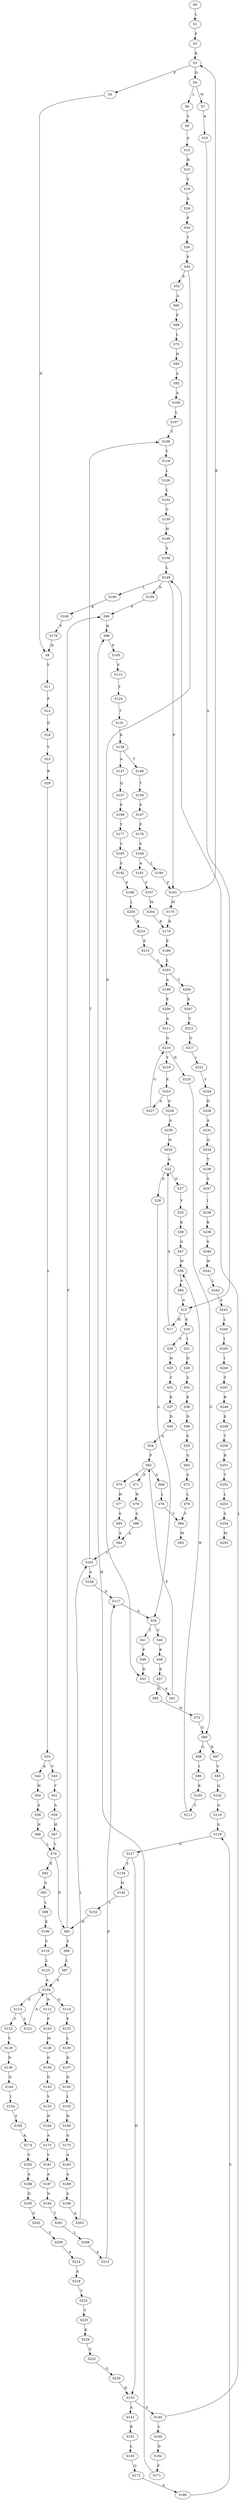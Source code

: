 strict digraph  {
	S0 -> S1 [ label = L ];
	S1 -> S2 [ label = F ];
	S2 -> S3 [ label = K ];
	S3 -> S4 [ label = D ];
	S3 -> S5 [ label = F ];
	S4 -> S6 [ label = L ];
	S4 -> S7 [ label = W ];
	S5 -> S8 [ label = N ];
	S6 -> S9 [ label = S ];
	S7 -> S10 [ label = A ];
	S8 -> S11 [ label = V ];
	S9 -> S12 [ label = A ];
	S10 -> S13 [ label = A ];
	S11 -> S14 [ label = P ];
	S12 -> S15 [ label = H ];
	S13 -> S16 [ label = K ];
	S13 -> S17 [ label = H ];
	S14 -> S18 [ label = D ];
	S15 -> S19 [ label = V ];
	S16 -> S20 [ label = V ];
	S16 -> S21 [ label = I ];
	S17 -> S22 [ label = A ];
	S18 -> S23 [ label = V ];
	S19 -> S24 [ label = A ];
	S20 -> S25 [ label = N ];
	S21 -> S26 [ label = N ];
	S22 -> S27 [ label = G ];
	S22 -> S28 [ label = D ];
	S23 -> S29 [ label = R ];
	S24 -> S30 [ label = P ];
	S25 -> S31 [ label = T ];
	S26 -> S32 [ label = S ];
	S27 -> S33 [ label = V ];
	S28 -> S34 [ label = A ];
	S29 -> S35 [ label = L ];
	S30 -> S36 [ label = T ];
	S31 -> S37 [ label = K ];
	S32 -> S38 [ label = K ];
	S33 -> S39 [ label = K ];
	S34 -> S40 [ label = V ];
	S34 -> S41 [ label = T ];
	S35 -> S42 [ label = K ];
	S35 -> S43 [ label = V ];
	S36 -> S44 [ label = F ];
	S37 -> S45 [ label = D ];
	S38 -> S46 [ label = D ];
	S39 -> S47 [ label = G ];
	S40 -> S48 [ label = K ];
	S41 -> S49 [ label = F ];
	S42 -> S50 [ label = H ];
	S43 -> S51 [ label = Y ];
	S44 -> S52 [ label = E ];
	S44 -> S53 [ label = D ];
	S45 -> S54 [ label = A ];
	S46 -> S55 [ label = E ];
	S47 -> S56 [ label = W ];
	S48 -> S57 [ label = K ];
	S49 -> S53 [ label = D ];
	S50 -> S58 [ label = A ];
	S51 -> S59 [ label = A ];
	S52 -> S60 [ label = A ];
	S53 -> S61 [ label = A ];
	S54 -> S62 [ label = P ];
	S55 -> S63 [ label = G ];
	S56 -> S64 [ label = A ];
	S57 -> S65 [ label = G ];
	S58 -> S66 [ label = H ];
	S59 -> S67 [ label = H ];
	S60 -> S68 [ label = P ];
	S61 -> S62 [ label = P ];
	S62 -> S69 [ label = S ];
	S62 -> S70 [ label = H ];
	S62 -> S71 [ label = F ];
	S63 -> S72 [ label = S ];
	S64 -> S13 [ label = A ];
	S65 -> S73 [ label = H ];
	S66 -> S74 [ label = L ];
	S67 -> S74 [ label = L ];
	S68 -> S75 [ label = L ];
	S69 -> S76 [ label = L ];
	S70 -> S77 [ label = H ];
	S71 -> S78 [ label = H ];
	S72 -> S79 [ label = L ];
	S73 -> S80 [ label = G ];
	S74 -> S81 [ label = D ];
	S74 -> S82 [ label = E ];
	S75 -> S83 [ label = H ];
	S76 -> S84 [ label = V ];
	S77 -> S85 [ label = S ];
	S78 -> S86 [ label = S ];
	S79 -> S84 [ label = V ];
	S80 -> S87 [ label = K ];
	S80 -> S88 [ label = G ];
	S81 -> S89 [ label = S ];
	S81 -> S90 [ label = F ];
	S82 -> S91 [ label = S ];
	S83 -> S92 [ label = A ];
	S84 -> S93 [ label = M ];
	S85 -> S94 [ label = A ];
	S86 -> S94 [ label = A ];
	S87 -> S95 [ label = V ];
	S88 -> S96 [ label = I ];
	S89 -> S97 [ label = L ];
	S90 -> S98 [ label = H ];
	S91 -> S99 [ label = L ];
	S92 -> S100 [ label = A ];
	S94 -> S101 [ label = L ];
	S95 -> S102 [ label = Q ];
	S96 -> S103 [ label = K ];
	S97 -> S104 [ label = A ];
	S98 -> S105 [ label = P ];
	S99 -> S106 [ label = K ];
	S100 -> S107 [ label = L ];
	S101 -> S108 [ label = A ];
	S101 -> S109 [ label = T ];
	S102 -> S110 [ label = A ];
	S103 -> S111 [ label = G ];
	S104 -> S112 [ label = N ];
	S104 -> S113 [ label = S ];
	S104 -> S114 [ label = G ];
	S105 -> S115 [ label = F ];
	S106 -> S116 [ label = S ];
	S107 -> S109 [ label = T ];
	S108 -> S117 [ label = D ];
	S109 -> S118 [ label = V ];
	S110 -> S119 [ label = S ];
	S111 -> S56 [ label = W ];
	S112 -> S120 [ label = P ];
	S113 -> S121 [ label = L ];
	S113 -> S122 [ label = T ];
	S114 -> S123 [ label = P ];
	S115 -> S124 [ label = Y ];
	S116 -> S125 [ label = L ];
	S117 -> S34 [ label = A ];
	S118 -> S126 [ label = L ];
	S119 -> S127 [ label = G ];
	S120 -> S128 [ label = M ];
	S121 -> S104 [ label = A ];
	S122 -> S129 [ label = V ];
	S123 -> S130 [ label = L ];
	S124 -> S131 [ label = T ];
	S125 -> S104 [ label = A ];
	S126 -> S132 [ label = L ];
	S127 -> S133 [ label = H ];
	S127 -> S134 [ label = S ];
	S128 -> S135 [ label = D ];
	S129 -> S136 [ label = N ];
	S130 -> S137 [ label = D ];
	S131 -> S138 [ label = K ];
	S132 -> S139 [ label = C ];
	S133 -> S140 [ label = S ];
	S133 -> S141 [ label = A ];
	S134 -> S142 [ label = H ];
	S135 -> S143 [ label = D ];
	S136 -> S144 [ label = D ];
	S137 -> S145 [ label = D ];
	S138 -> S146 [ label = T ];
	S138 -> S147 [ label = A ];
	S139 -> S148 [ label = H ];
	S140 -> S149 [ label = L ];
	S140 -> S150 [ label = V ];
	S141 -> S151 [ label = R ];
	S142 -> S152 [ label = L ];
	S143 -> S153 [ label = V ];
	S144 -> S154 [ label = I ];
	S145 -> S155 [ label = L ];
	S146 -> S156 [ label = T ];
	S147 -> S157 [ label = Q ];
	S148 -> S158 [ label = S ];
	S149 -> S159 [ label = D ];
	S149 -> S160 [ label = L ];
	S149 -> S161 [ label = F ];
	S150 -> S162 [ label = D ];
	S151 -> S163 [ label = L ];
	S152 -> S81 [ label = D ];
	S153 -> S164 [ label = H ];
	S154 -> S165 [ label = S ];
	S155 -> S166 [ label = H ];
	S156 -> S167 [ label = P ];
	S157 -> S168 [ label = P ];
	S158 -> S149 [ label = L ];
	S159 -> S90 [ label = F ];
	S160 -> S169 [ label = K ];
	S161 -> S170 [ label = M ];
	S161 -> S3 [ label = K ];
	S162 -> S171 [ label = F ];
	S163 -> S172 [ label = Q ];
	S164 -> S173 [ label = A ];
	S165 -> S174 [ label = K ];
	S166 -> S175 [ label = G ];
	S167 -> S176 [ label = F ];
	S168 -> S177 [ label = Y ];
	S169 -> S178 [ label = F ];
	S170 -> S179 [ label = R ];
	S171 -> S98 [ label = H ];
	S172 -> S180 [ label = A ];
	S173 -> S181 [ label = V ];
	S174 -> S182 [ label = V ];
	S175 -> S183 [ label = A ];
	S176 -> S184 [ label = S ];
	S177 -> S185 [ label = C ];
	S178 -> S8 [ label = N ];
	S179 -> S186 [ label = E ];
	S180 -> S119 [ label = S ];
	S181 -> S187 [ label = A ];
	S182 -> S188 [ label = A ];
	S183 -> S189 [ label = A ];
	S184 -> S190 [ label = L ];
	S184 -> S191 [ label = A ];
	S185 -> S192 [ label = S ];
	S186 -> S193 [ label = L ];
	S187 -> S194 [ label = N ];
	S188 -> S195 [ label = D ];
	S189 -> S196 [ label = S ];
	S190 -> S161 [ label = F ];
	S191 -> S197 [ label = F ];
	S192 -> S198 [ label = F ];
	S193 -> S199 [ label = A ];
	S193 -> S200 [ label = T ];
	S194 -> S201 [ label = T ];
	S195 -> S202 [ label = G ];
	S196 -> S203 [ label = A ];
	S197 -> S204 [ label = M ];
	S198 -> S205 [ label = L ];
	S199 -> S206 [ label = E ];
	S200 -> S207 [ label = E ];
	S201 -> S208 [ label = L ];
	S202 -> S209 [ label = V ];
	S203 -> S101 [ label = L ];
	S204 -> S179 [ label = R ];
	S205 -> S210 [ label = R ];
	S206 -> S211 [ label = A ];
	S207 -> S212 [ label = T ];
	S208 -> S213 [ label = A ];
	S209 -> S214 [ label = A ];
	S210 -> S215 [ label = E ];
	S211 -> S216 [ label = G ];
	S212 -> S217 [ label = G ];
	S213 -> S117 [ label = D ];
	S214 -> S218 [ label = A ];
	S215 -> S193 [ label = L ];
	S216 -> S219 [ label = Y ];
	S216 -> S220 [ label = H ];
	S217 -> S221 [ label = I ];
	S218 -> S222 [ label = V ];
	S219 -> S223 [ label = E ];
	S220 -> S80 [ label = G ];
	S221 -> S224 [ label = V ];
	S222 -> S225 [ label = V ];
	S223 -> S226 [ label = G ];
	S223 -> S227 [ label = A ];
	S224 -> S228 [ label = D ];
	S225 -> S229 [ label = K ];
	S226 -> S230 [ label = A ];
	S227 -> S216 [ label = G ];
	S228 -> S231 [ label = A ];
	S229 -> S232 [ label = S ];
	S230 -> S233 [ label = H ];
	S231 -> S234 [ label = Q ];
	S232 -> S235 [ label = G ];
	S233 -> S22 [ label = A ];
	S234 -> S236 [ label = T ];
	S235 -> S133 [ label = H ];
	S236 -> S237 [ label = S ];
	S237 -> S238 [ label = I ];
	S238 -> S239 [ label = K ];
	S239 -> S240 [ label = S ];
	S240 -> S241 [ label = W ];
	S241 -> S242 [ label = L ];
	S242 -> S243 [ label = S ];
	S243 -> S244 [ label = L ];
	S244 -> S245 [ label = I ];
	S245 -> S246 [ label = I ];
	S246 -> S247 [ label = T ];
	S247 -> S248 [ label = R ];
	S248 -> S249 [ label = E ];
	S249 -> S250 [ label = T ];
	S250 -> S251 [ label = R ];
	S251 -> S252 [ label = T ];
	S252 -> S253 [ label = L ];
	S253 -> S254 [ label = S ];
	S254 -> S255 [ label = M ];
}
